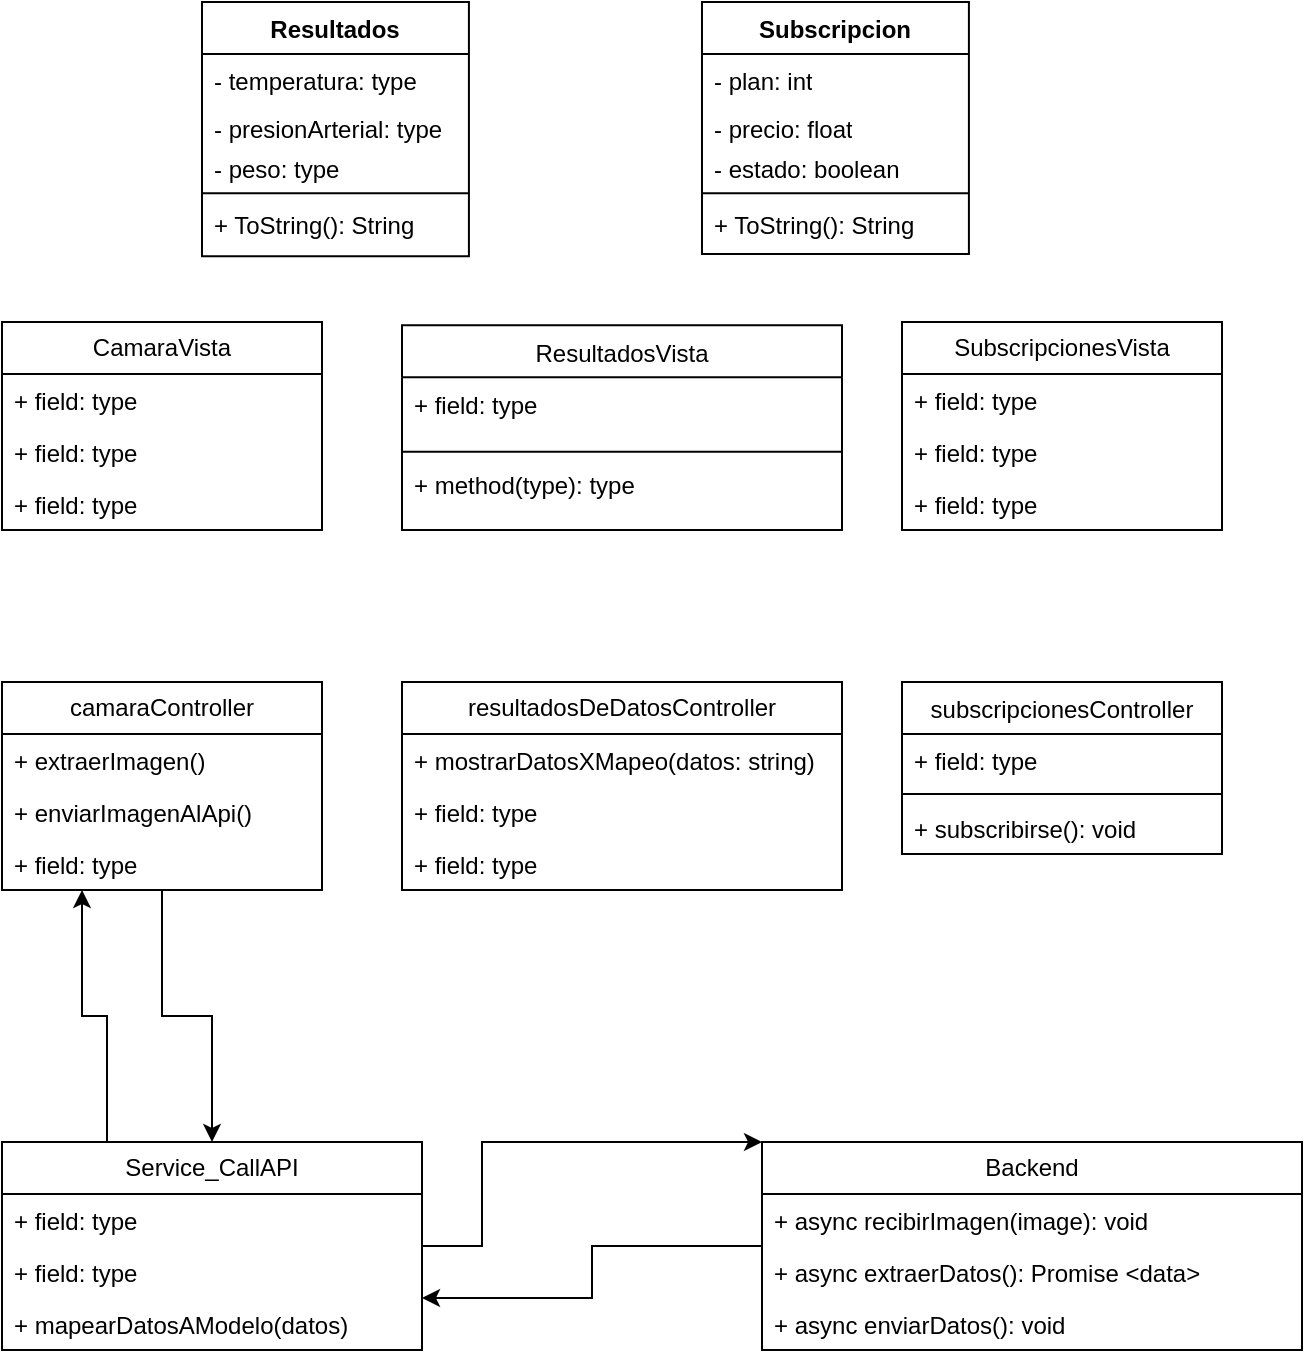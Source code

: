 <mxfile version="24.7.17">
  <diagram name="Página-1" id="1r15Roin0CxcmpHwpi3M">
    <mxGraphModel dx="850" dy="508" grid="1" gridSize="10" guides="1" tooltips="1" connect="1" arrows="1" fold="1" page="1" pageScale="1" pageWidth="827" pageHeight="1169" math="0" shadow="0">
      <root>
        <mxCell id="0" />
        <mxCell id="1" parent="0" />
        <mxCell id="4UaJD9mwpFk7c8atjRA3-24" value="CamaraVista" style="swimlane;fontStyle=0;childLayout=stackLayout;horizontal=1;startSize=26;fillColor=none;horizontalStack=0;resizeParent=1;resizeParentMax=0;resizeLast=0;collapsible=1;marginBottom=0;whiteSpace=wrap;html=1;" vertex="1" parent="1">
          <mxGeometry x="110" y="250" width="160" height="104" as="geometry" />
        </mxCell>
        <mxCell id="4UaJD9mwpFk7c8atjRA3-25" value="+ field: type" style="text;strokeColor=none;fillColor=none;align=left;verticalAlign=top;spacingLeft=4;spacingRight=4;overflow=hidden;rotatable=0;points=[[0,0.5],[1,0.5]];portConstraint=eastwest;whiteSpace=wrap;html=1;" vertex="1" parent="4UaJD9mwpFk7c8atjRA3-24">
          <mxGeometry y="26" width="160" height="26" as="geometry" />
        </mxCell>
        <mxCell id="4UaJD9mwpFk7c8atjRA3-26" value="+ field: type" style="text;strokeColor=none;fillColor=none;align=left;verticalAlign=top;spacingLeft=4;spacingRight=4;overflow=hidden;rotatable=0;points=[[0,0.5],[1,0.5]];portConstraint=eastwest;whiteSpace=wrap;html=1;" vertex="1" parent="4UaJD9mwpFk7c8atjRA3-24">
          <mxGeometry y="52" width="160" height="26" as="geometry" />
        </mxCell>
        <mxCell id="4UaJD9mwpFk7c8atjRA3-27" value="+ field: type" style="text;strokeColor=none;fillColor=none;align=left;verticalAlign=top;spacingLeft=4;spacingRight=4;overflow=hidden;rotatable=0;points=[[0,0.5],[1,0.5]];portConstraint=eastwest;whiteSpace=wrap;html=1;" vertex="1" parent="4UaJD9mwpFk7c8atjRA3-24">
          <mxGeometry y="78" width="160" height="26" as="geometry" />
        </mxCell>
        <mxCell id="4UaJD9mwpFk7c8atjRA3-33" value="SubscripcionesVista" style="swimlane;fontStyle=0;childLayout=stackLayout;horizontal=1;startSize=26;fillColor=none;horizontalStack=0;resizeParent=1;resizeParentMax=0;resizeLast=0;collapsible=1;marginBottom=0;whiteSpace=wrap;html=1;" vertex="1" parent="1">
          <mxGeometry x="560" y="250" width="160" height="104" as="geometry" />
        </mxCell>
        <mxCell id="4UaJD9mwpFk7c8atjRA3-34" value="+ field: type" style="text;strokeColor=none;fillColor=none;align=left;verticalAlign=top;spacingLeft=4;spacingRight=4;overflow=hidden;rotatable=0;points=[[0,0.5],[1,0.5]];portConstraint=eastwest;whiteSpace=wrap;html=1;" vertex="1" parent="4UaJD9mwpFk7c8atjRA3-33">
          <mxGeometry y="26" width="160" height="26" as="geometry" />
        </mxCell>
        <mxCell id="4UaJD9mwpFk7c8atjRA3-35" value="+ field: type" style="text;strokeColor=none;fillColor=none;align=left;verticalAlign=top;spacingLeft=4;spacingRight=4;overflow=hidden;rotatable=0;points=[[0,0.5],[1,0.5]];portConstraint=eastwest;whiteSpace=wrap;html=1;" vertex="1" parent="4UaJD9mwpFk7c8atjRA3-33">
          <mxGeometry y="52" width="160" height="26" as="geometry" />
        </mxCell>
        <mxCell id="4UaJD9mwpFk7c8atjRA3-36" value="+ field: type" style="text;strokeColor=none;fillColor=none;align=left;verticalAlign=top;spacingLeft=4;spacingRight=4;overflow=hidden;rotatable=0;points=[[0,0.5],[1,0.5]];portConstraint=eastwest;whiteSpace=wrap;html=1;" vertex="1" parent="4UaJD9mwpFk7c8atjRA3-33">
          <mxGeometry y="78" width="160" height="26" as="geometry" />
        </mxCell>
        <mxCell id="4UaJD9mwpFk7c8atjRA3-53" style="edgeStyle=orthogonalEdgeStyle;rounded=0;orthogonalLoop=1;jettySize=auto;html=1;exitX=0.5;exitY=1;exitDx=0;exitDy=0;" edge="1" parent="1" source="4UaJD9mwpFk7c8atjRA3-37" target="4UaJD9mwpFk7c8atjRA3-49">
          <mxGeometry relative="1" as="geometry" />
        </mxCell>
        <mxCell id="4UaJD9mwpFk7c8atjRA3-37" value="camaraController" style="swimlane;fontStyle=0;childLayout=stackLayout;horizontal=1;startSize=26;fillColor=none;horizontalStack=0;resizeParent=1;resizeParentMax=0;resizeLast=0;collapsible=1;marginBottom=0;whiteSpace=wrap;html=1;" vertex="1" parent="1">
          <mxGeometry x="110" y="430" width="160" height="104" as="geometry">
            <mxRectangle x="120" y="730" width="130" height="30" as="alternateBounds" />
          </mxGeometry>
        </mxCell>
        <mxCell id="4UaJD9mwpFk7c8atjRA3-38" value="+ extraerImagen()" style="text;strokeColor=none;fillColor=none;align=left;verticalAlign=top;spacingLeft=4;spacingRight=4;overflow=hidden;rotatable=0;points=[[0,0.5],[1,0.5]];portConstraint=eastwest;whiteSpace=wrap;html=1;" vertex="1" parent="4UaJD9mwpFk7c8atjRA3-37">
          <mxGeometry y="26" width="160" height="26" as="geometry" />
        </mxCell>
        <mxCell id="4UaJD9mwpFk7c8atjRA3-39" value="+ enviarImagenAlApi()" style="text;strokeColor=none;fillColor=none;align=left;verticalAlign=top;spacingLeft=4;spacingRight=4;overflow=hidden;rotatable=0;points=[[0,0.5],[1,0.5]];portConstraint=eastwest;whiteSpace=wrap;html=1;" vertex="1" parent="4UaJD9mwpFk7c8atjRA3-37">
          <mxGeometry y="52" width="160" height="26" as="geometry" />
        </mxCell>
        <mxCell id="4UaJD9mwpFk7c8atjRA3-40" value="+ field: type" style="text;strokeColor=none;fillColor=none;align=left;verticalAlign=top;spacingLeft=4;spacingRight=4;overflow=hidden;rotatable=0;points=[[0,0.5],[1,0.5]];portConstraint=eastwest;whiteSpace=wrap;html=1;" vertex="1" parent="4UaJD9mwpFk7c8atjRA3-37">
          <mxGeometry y="78" width="160" height="26" as="geometry" />
        </mxCell>
        <mxCell id="4UaJD9mwpFk7c8atjRA3-41" value="resultadosDeDatosController" style="swimlane;fontStyle=0;childLayout=stackLayout;horizontal=1;startSize=26;fillColor=none;horizontalStack=0;resizeParent=1;resizeParentMax=0;resizeLast=0;collapsible=1;marginBottom=0;whiteSpace=wrap;html=1;" vertex="1" parent="1">
          <mxGeometry x="310" y="430" width="220" height="104" as="geometry" />
        </mxCell>
        <mxCell id="4UaJD9mwpFk7c8atjRA3-42" value="+ mostrarDatosXMapeo(datos: string)" style="text;strokeColor=none;fillColor=none;align=left;verticalAlign=top;spacingLeft=4;spacingRight=4;overflow=hidden;rotatable=0;points=[[0,0.5],[1,0.5]];portConstraint=eastwest;whiteSpace=wrap;html=1;" vertex="1" parent="4UaJD9mwpFk7c8atjRA3-41">
          <mxGeometry y="26" width="220" height="26" as="geometry" />
        </mxCell>
        <mxCell id="4UaJD9mwpFk7c8atjRA3-43" value="+ field: type" style="text;strokeColor=none;fillColor=none;align=left;verticalAlign=top;spacingLeft=4;spacingRight=4;overflow=hidden;rotatable=0;points=[[0,0.5],[1,0.5]];portConstraint=eastwest;whiteSpace=wrap;html=1;" vertex="1" parent="4UaJD9mwpFk7c8atjRA3-41">
          <mxGeometry y="52" width="220" height="26" as="geometry" />
        </mxCell>
        <mxCell id="4UaJD9mwpFk7c8atjRA3-44" value="+ field: type" style="text;strokeColor=none;fillColor=none;align=left;verticalAlign=top;spacingLeft=4;spacingRight=4;overflow=hidden;rotatable=0;points=[[0,0.5],[1,0.5]];portConstraint=eastwest;whiteSpace=wrap;html=1;" vertex="1" parent="4UaJD9mwpFk7c8atjRA3-41">
          <mxGeometry y="78" width="220" height="26" as="geometry" />
        </mxCell>
        <mxCell id="4UaJD9mwpFk7c8atjRA3-58" style="edgeStyle=orthogonalEdgeStyle;rounded=0;orthogonalLoop=1;jettySize=auto;html=1;exitX=1;exitY=0.5;exitDx=0;exitDy=0;entryX=0;entryY=0;entryDx=0;entryDy=0;" edge="1" parent="1" source="4UaJD9mwpFk7c8atjRA3-49" target="4UaJD9mwpFk7c8atjRA3-54">
          <mxGeometry relative="1" as="geometry">
            <Array as="points">
              <mxPoint x="350" y="712" />
              <mxPoint x="350" y="660" />
            </Array>
          </mxGeometry>
        </mxCell>
        <mxCell id="4UaJD9mwpFk7c8atjRA3-61" style="edgeStyle=orthogonalEdgeStyle;rounded=0;orthogonalLoop=1;jettySize=auto;html=1;exitX=0.25;exitY=0;exitDx=0;exitDy=0;entryX=0.25;entryY=1;entryDx=0;entryDy=0;" edge="1" parent="1" source="4UaJD9mwpFk7c8atjRA3-49" target="4UaJD9mwpFk7c8atjRA3-37">
          <mxGeometry relative="1" as="geometry">
            <mxPoint x="80" y="520" as="targetPoint" />
          </mxGeometry>
        </mxCell>
        <mxCell id="4UaJD9mwpFk7c8atjRA3-49" value="Service_CallAPI" style="swimlane;fontStyle=0;childLayout=stackLayout;horizontal=1;startSize=26;fillColor=none;horizontalStack=0;resizeParent=1;resizeParentMax=0;resizeLast=0;collapsible=1;marginBottom=0;whiteSpace=wrap;html=1;" vertex="1" parent="1">
          <mxGeometry x="110" y="660" width="210" height="104" as="geometry">
            <mxRectangle x="120" y="960" width="140" height="30" as="alternateBounds" />
          </mxGeometry>
        </mxCell>
        <mxCell id="4UaJD9mwpFk7c8atjRA3-50" value="+ field: type" style="text;strokeColor=none;fillColor=none;align=left;verticalAlign=top;spacingLeft=4;spacingRight=4;overflow=hidden;rotatable=0;points=[[0,0.5],[1,0.5]];portConstraint=eastwest;whiteSpace=wrap;html=1;" vertex="1" parent="4UaJD9mwpFk7c8atjRA3-49">
          <mxGeometry y="26" width="210" height="26" as="geometry" />
        </mxCell>
        <mxCell id="4UaJD9mwpFk7c8atjRA3-51" value="+ field: type" style="text;strokeColor=none;fillColor=none;align=left;verticalAlign=top;spacingLeft=4;spacingRight=4;overflow=hidden;rotatable=0;points=[[0,0.5],[1,0.5]];portConstraint=eastwest;whiteSpace=wrap;html=1;" vertex="1" parent="4UaJD9mwpFk7c8atjRA3-49">
          <mxGeometry y="52" width="210" height="26" as="geometry" />
        </mxCell>
        <mxCell id="4UaJD9mwpFk7c8atjRA3-66" value="+ mapearDatosAModelo(datos)" style="text;strokeColor=none;fillColor=none;align=left;verticalAlign=top;spacingLeft=4;spacingRight=4;overflow=hidden;rotatable=0;points=[[0,0.5],[1,0.5]];portConstraint=eastwest;whiteSpace=wrap;html=1;" vertex="1" parent="4UaJD9mwpFk7c8atjRA3-49">
          <mxGeometry y="78" width="210" height="26" as="geometry" />
        </mxCell>
        <mxCell id="4UaJD9mwpFk7c8atjRA3-60" style="edgeStyle=orthogonalEdgeStyle;rounded=0;orthogonalLoop=1;jettySize=auto;html=1;exitX=0;exitY=0.5;exitDx=0;exitDy=0;entryX=1;entryY=0.75;entryDx=0;entryDy=0;" edge="1" parent="1" source="4UaJD9mwpFk7c8atjRA3-54" target="4UaJD9mwpFk7c8atjRA3-49">
          <mxGeometry relative="1" as="geometry">
            <mxPoint x="310" y="750" as="targetPoint" />
          </mxGeometry>
        </mxCell>
        <mxCell id="4UaJD9mwpFk7c8atjRA3-54" value="Backend" style="swimlane;fontStyle=0;childLayout=stackLayout;horizontal=1;startSize=26;fillColor=none;horizontalStack=0;resizeParent=1;resizeParentMax=0;resizeLast=0;collapsible=1;marginBottom=0;whiteSpace=wrap;html=1;" vertex="1" parent="1">
          <mxGeometry x="490" y="660" width="270" height="104" as="geometry">
            <mxRectangle x="400" y="960" width="90" height="30" as="alternateBounds" />
          </mxGeometry>
        </mxCell>
        <mxCell id="4UaJD9mwpFk7c8atjRA3-57" value="+ async recibirImagen(image): void" style="text;strokeColor=none;fillColor=none;align=left;verticalAlign=top;spacingLeft=4;spacingRight=4;overflow=hidden;rotatable=0;points=[[0,0.5],[1,0.5]];portConstraint=eastwest;whiteSpace=wrap;html=1;" vertex="1" parent="4UaJD9mwpFk7c8atjRA3-54">
          <mxGeometry y="26" width="270" height="26" as="geometry" />
        </mxCell>
        <mxCell id="4UaJD9mwpFk7c8atjRA3-59" value="+ async extraerDatos(): Promise &amp;lt;data&amp;gt;" style="text;strokeColor=none;fillColor=none;align=left;verticalAlign=top;spacingLeft=4;spacingRight=4;overflow=hidden;rotatable=0;points=[[0,0.5],[1,0.5]];portConstraint=eastwest;whiteSpace=wrap;html=1;" vertex="1" parent="4UaJD9mwpFk7c8atjRA3-54">
          <mxGeometry y="52" width="270" height="26" as="geometry" />
        </mxCell>
        <mxCell id="4UaJD9mwpFk7c8atjRA3-55" value="+ async enviarDatos(): void" style="text;strokeColor=none;fillColor=none;align=left;verticalAlign=top;spacingLeft=4;spacingRight=4;overflow=hidden;rotatable=0;points=[[0,0.5],[1,0.5]];portConstraint=eastwest;whiteSpace=wrap;html=1;" vertex="1" parent="4UaJD9mwpFk7c8atjRA3-54">
          <mxGeometry y="78" width="270" height="26" as="geometry" />
        </mxCell>
        <mxCell id="4UaJD9mwpFk7c8atjRA3-62" value="&lt;span style=&quot;font-weight: 400;&quot;&gt;subscripcionesController&lt;/span&gt;" style="swimlane;fontStyle=1;align=center;verticalAlign=top;childLayout=stackLayout;horizontal=1;startSize=26;horizontalStack=0;resizeParent=1;resizeParentMax=0;resizeLast=0;collapsible=1;marginBottom=0;whiteSpace=wrap;html=1;" vertex="1" parent="1">
          <mxGeometry x="560" y="430" width="160" height="86" as="geometry" />
        </mxCell>
        <mxCell id="4UaJD9mwpFk7c8atjRA3-63" value="+ field: type" style="text;strokeColor=none;fillColor=none;align=left;verticalAlign=top;spacingLeft=4;spacingRight=4;overflow=hidden;rotatable=0;points=[[0,0.5],[1,0.5]];portConstraint=eastwest;whiteSpace=wrap;html=1;" vertex="1" parent="4UaJD9mwpFk7c8atjRA3-62">
          <mxGeometry y="26" width="160" height="26" as="geometry" />
        </mxCell>
        <mxCell id="4UaJD9mwpFk7c8atjRA3-64" value="" style="line;strokeWidth=1;fillColor=none;align=left;verticalAlign=middle;spacingTop=-1;spacingLeft=3;spacingRight=3;rotatable=0;labelPosition=right;points=[];portConstraint=eastwest;strokeColor=inherit;" vertex="1" parent="4UaJD9mwpFk7c8atjRA3-62">
          <mxGeometry y="52" width="160" height="8" as="geometry" />
        </mxCell>
        <mxCell id="4UaJD9mwpFk7c8atjRA3-65" value="+ subscribirse(): void" style="text;strokeColor=none;fillColor=none;align=left;verticalAlign=top;spacingLeft=4;spacingRight=4;overflow=hidden;rotatable=0;points=[[0,0.5],[1,0.5]];portConstraint=eastwest;whiteSpace=wrap;html=1;" vertex="1" parent="4UaJD9mwpFk7c8atjRA3-62">
          <mxGeometry y="60" width="160" height="26" as="geometry" />
        </mxCell>
        <mxCell id="4UaJD9mwpFk7c8atjRA3-75" value="Subscripcion" style="swimlane;fontStyle=1;align=center;verticalAlign=top;childLayout=stackLayout;horizontal=1;startSize=26;horizontalStack=0;resizeParent=1;resizeParentMax=0;resizeLast=0;collapsible=1;marginBottom=0;whiteSpace=wrap;html=1;" vertex="1" parent="1">
          <mxGeometry x="459.997" y="89.998" width="133.46" height="125.997" as="geometry" />
        </mxCell>
        <mxCell id="4UaJD9mwpFk7c8atjRA3-76" value="- plan: int" style="text;strokeColor=none;fillColor=none;align=left;verticalAlign=top;spacingLeft=4;spacingRight=4;overflow=hidden;rotatable=0;points=[[0,0.5],[1,0.5]];portConstraint=eastwest;whiteSpace=wrap;html=1;" vertex="1" parent="4UaJD9mwpFk7c8atjRA3-75">
          <mxGeometry y="26" width="133.46" height="24" as="geometry" />
        </mxCell>
        <mxCell id="4UaJD9mwpFk7c8atjRA3-77" value="- precio: float" style="text;strokeColor=none;fillColor=none;align=left;verticalAlign=top;spacingLeft=4;spacingRight=4;overflow=hidden;rotatable=0;points=[[0,0.5],[1,0.5]];portConstraint=eastwest;whiteSpace=wrap;html=1;" vertex="1" parent="4UaJD9mwpFk7c8atjRA3-75">
          <mxGeometry y="50" width="133.46" height="20" as="geometry" />
        </mxCell>
        <mxCell id="4UaJD9mwpFk7c8atjRA3-78" value="- estado: boolean" style="text;strokeColor=none;fillColor=none;align=left;verticalAlign=top;spacingLeft=4;spacingRight=4;overflow=hidden;rotatable=0;points=[[0,0.5],[1,0.5]];portConstraint=eastwest;whiteSpace=wrap;html=1;" vertex="1" parent="4UaJD9mwpFk7c8atjRA3-75">
          <mxGeometry y="70" width="133.46" height="23.491" as="geometry" />
        </mxCell>
        <mxCell id="4UaJD9mwpFk7c8atjRA3-79" value="" style="line;strokeWidth=1;fillColor=none;align=left;verticalAlign=middle;spacingTop=-1;spacingLeft=3;spacingRight=3;rotatable=0;labelPosition=right;points=[];portConstraint=eastwest;strokeColor=inherit;" vertex="1" parent="4UaJD9mwpFk7c8atjRA3-75">
          <mxGeometry y="93.491" width="133.46" height="4.39" as="geometry" />
        </mxCell>
        <mxCell id="4UaJD9mwpFk7c8atjRA3-80" value="+ ToString(): String&amp;nbsp;" style="text;strokeColor=none;fillColor=none;align=left;verticalAlign=top;spacingLeft=4;spacingRight=4;overflow=hidden;rotatable=0;points=[[0,0.5],[1,0.5]];portConstraint=eastwest;whiteSpace=wrap;html=1;" vertex="1" parent="4UaJD9mwpFk7c8atjRA3-75">
          <mxGeometry y="97.881" width="133.46" height="28.116" as="geometry" />
        </mxCell>
        <mxCell id="4UaJD9mwpFk7c8atjRA3-81" value="Resultados" style="swimlane;fontStyle=1;align=center;verticalAlign=top;childLayout=stackLayout;horizontal=1;startSize=26;horizontalStack=0;resizeParent=1;resizeParentMax=0;resizeLast=0;collapsible=1;marginBottom=0;whiteSpace=wrap;html=1;" vertex="1" parent="1">
          <mxGeometry x="210.002" y="89.998" width="133.46" height="127.094" as="geometry" />
        </mxCell>
        <mxCell id="4UaJD9mwpFk7c8atjRA3-82" value="- temperatura: type" style="text;strokeColor=none;fillColor=none;align=left;verticalAlign=top;spacingLeft=4;spacingRight=4;overflow=hidden;rotatable=0;points=[[0,0.5],[1,0.5]];portConstraint=eastwest;whiteSpace=wrap;html=1;" vertex="1" parent="4UaJD9mwpFk7c8atjRA3-81">
          <mxGeometry y="26" width="133.46" height="24" as="geometry" />
        </mxCell>
        <mxCell id="4UaJD9mwpFk7c8atjRA3-83" value="- presionArterial: type" style="text;strokeColor=none;fillColor=none;align=left;verticalAlign=top;spacingLeft=4;spacingRight=4;overflow=hidden;rotatable=0;points=[[0,0.5],[1,0.5]];portConstraint=eastwest;whiteSpace=wrap;html=1;" vertex="1" parent="4UaJD9mwpFk7c8atjRA3-81">
          <mxGeometry y="50" width="133.46" height="20" as="geometry" />
        </mxCell>
        <mxCell id="4UaJD9mwpFk7c8atjRA3-84" value="- peso: type" style="text;strokeColor=none;fillColor=none;align=left;verticalAlign=top;spacingLeft=4;spacingRight=4;overflow=hidden;rotatable=0;points=[[0,0.5],[1,0.5]];portConstraint=eastwest;whiteSpace=wrap;html=1;" vertex="1" parent="4UaJD9mwpFk7c8atjRA3-81">
          <mxGeometry y="70" width="133.46" height="23.491" as="geometry" />
        </mxCell>
        <mxCell id="4UaJD9mwpFk7c8atjRA3-85" value="" style="line;strokeWidth=1;fillColor=none;align=left;verticalAlign=middle;spacingTop=-1;spacingLeft=3;spacingRight=3;rotatable=0;labelPosition=right;points=[];portConstraint=eastwest;strokeColor=inherit;" vertex="1" parent="4UaJD9mwpFk7c8atjRA3-81">
          <mxGeometry y="93.491" width="133.46" height="4.39" as="geometry" />
        </mxCell>
        <mxCell id="4UaJD9mwpFk7c8atjRA3-86" value="+ ToString(): String&amp;nbsp;" style="text;strokeColor=none;fillColor=none;align=left;verticalAlign=top;spacingLeft=4;spacingRight=4;overflow=hidden;rotatable=0;points=[[0,0.5],[1,0.5]];portConstraint=eastwest;whiteSpace=wrap;html=1;" vertex="1" parent="4UaJD9mwpFk7c8atjRA3-81">
          <mxGeometry y="97.881" width="133.46" height="29.213" as="geometry" />
        </mxCell>
        <mxCell id="4UaJD9mwpFk7c8atjRA3-87" value="&lt;span style=&quot;font-weight: normal;&quot;&gt;ResultadosVista&lt;/span&gt;" style="swimlane;fontStyle=1;align=center;verticalAlign=top;childLayout=stackLayout;horizontal=1;startSize=26;horizontalStack=0;resizeParent=1;resizeParentMax=0;resizeLast=0;collapsible=1;marginBottom=0;whiteSpace=wrap;html=1;" vertex="1" parent="1">
          <mxGeometry x="310" y="251.57" width="220" height="102.434" as="geometry" />
        </mxCell>
        <mxCell id="4UaJD9mwpFk7c8atjRA3-88" value="+ field: type" style="text;strokeColor=none;fillColor=none;align=left;verticalAlign=top;spacingLeft=4;spacingRight=4;overflow=hidden;rotatable=0;points=[[0,0.5],[1,0.5]];portConstraint=eastwest;whiteSpace=wrap;html=1;" vertex="1" parent="4UaJD9mwpFk7c8atjRA3-87">
          <mxGeometry y="26" width="220" height="34" as="geometry" />
        </mxCell>
        <mxCell id="4UaJD9mwpFk7c8atjRA3-89" value="" style="line;strokeWidth=1;fillColor=none;align=left;verticalAlign=middle;spacingTop=-1;spacingLeft=3;spacingRight=3;rotatable=0;labelPosition=right;points=[];portConstraint=eastwest;strokeColor=inherit;" vertex="1" parent="4UaJD9mwpFk7c8atjRA3-87">
          <mxGeometry y="60" width="220" height="6.634" as="geometry" />
        </mxCell>
        <mxCell id="4UaJD9mwpFk7c8atjRA3-90" value="+ method(type): type" style="text;strokeColor=none;fillColor=none;align=left;verticalAlign=top;spacingLeft=4;spacingRight=4;overflow=hidden;rotatable=0;points=[[0,0.5],[1,0.5]];portConstraint=eastwest;whiteSpace=wrap;html=1;" vertex="1" parent="4UaJD9mwpFk7c8atjRA3-87">
          <mxGeometry y="66.634" width="220" height="35.8" as="geometry" />
        </mxCell>
      </root>
    </mxGraphModel>
  </diagram>
</mxfile>

